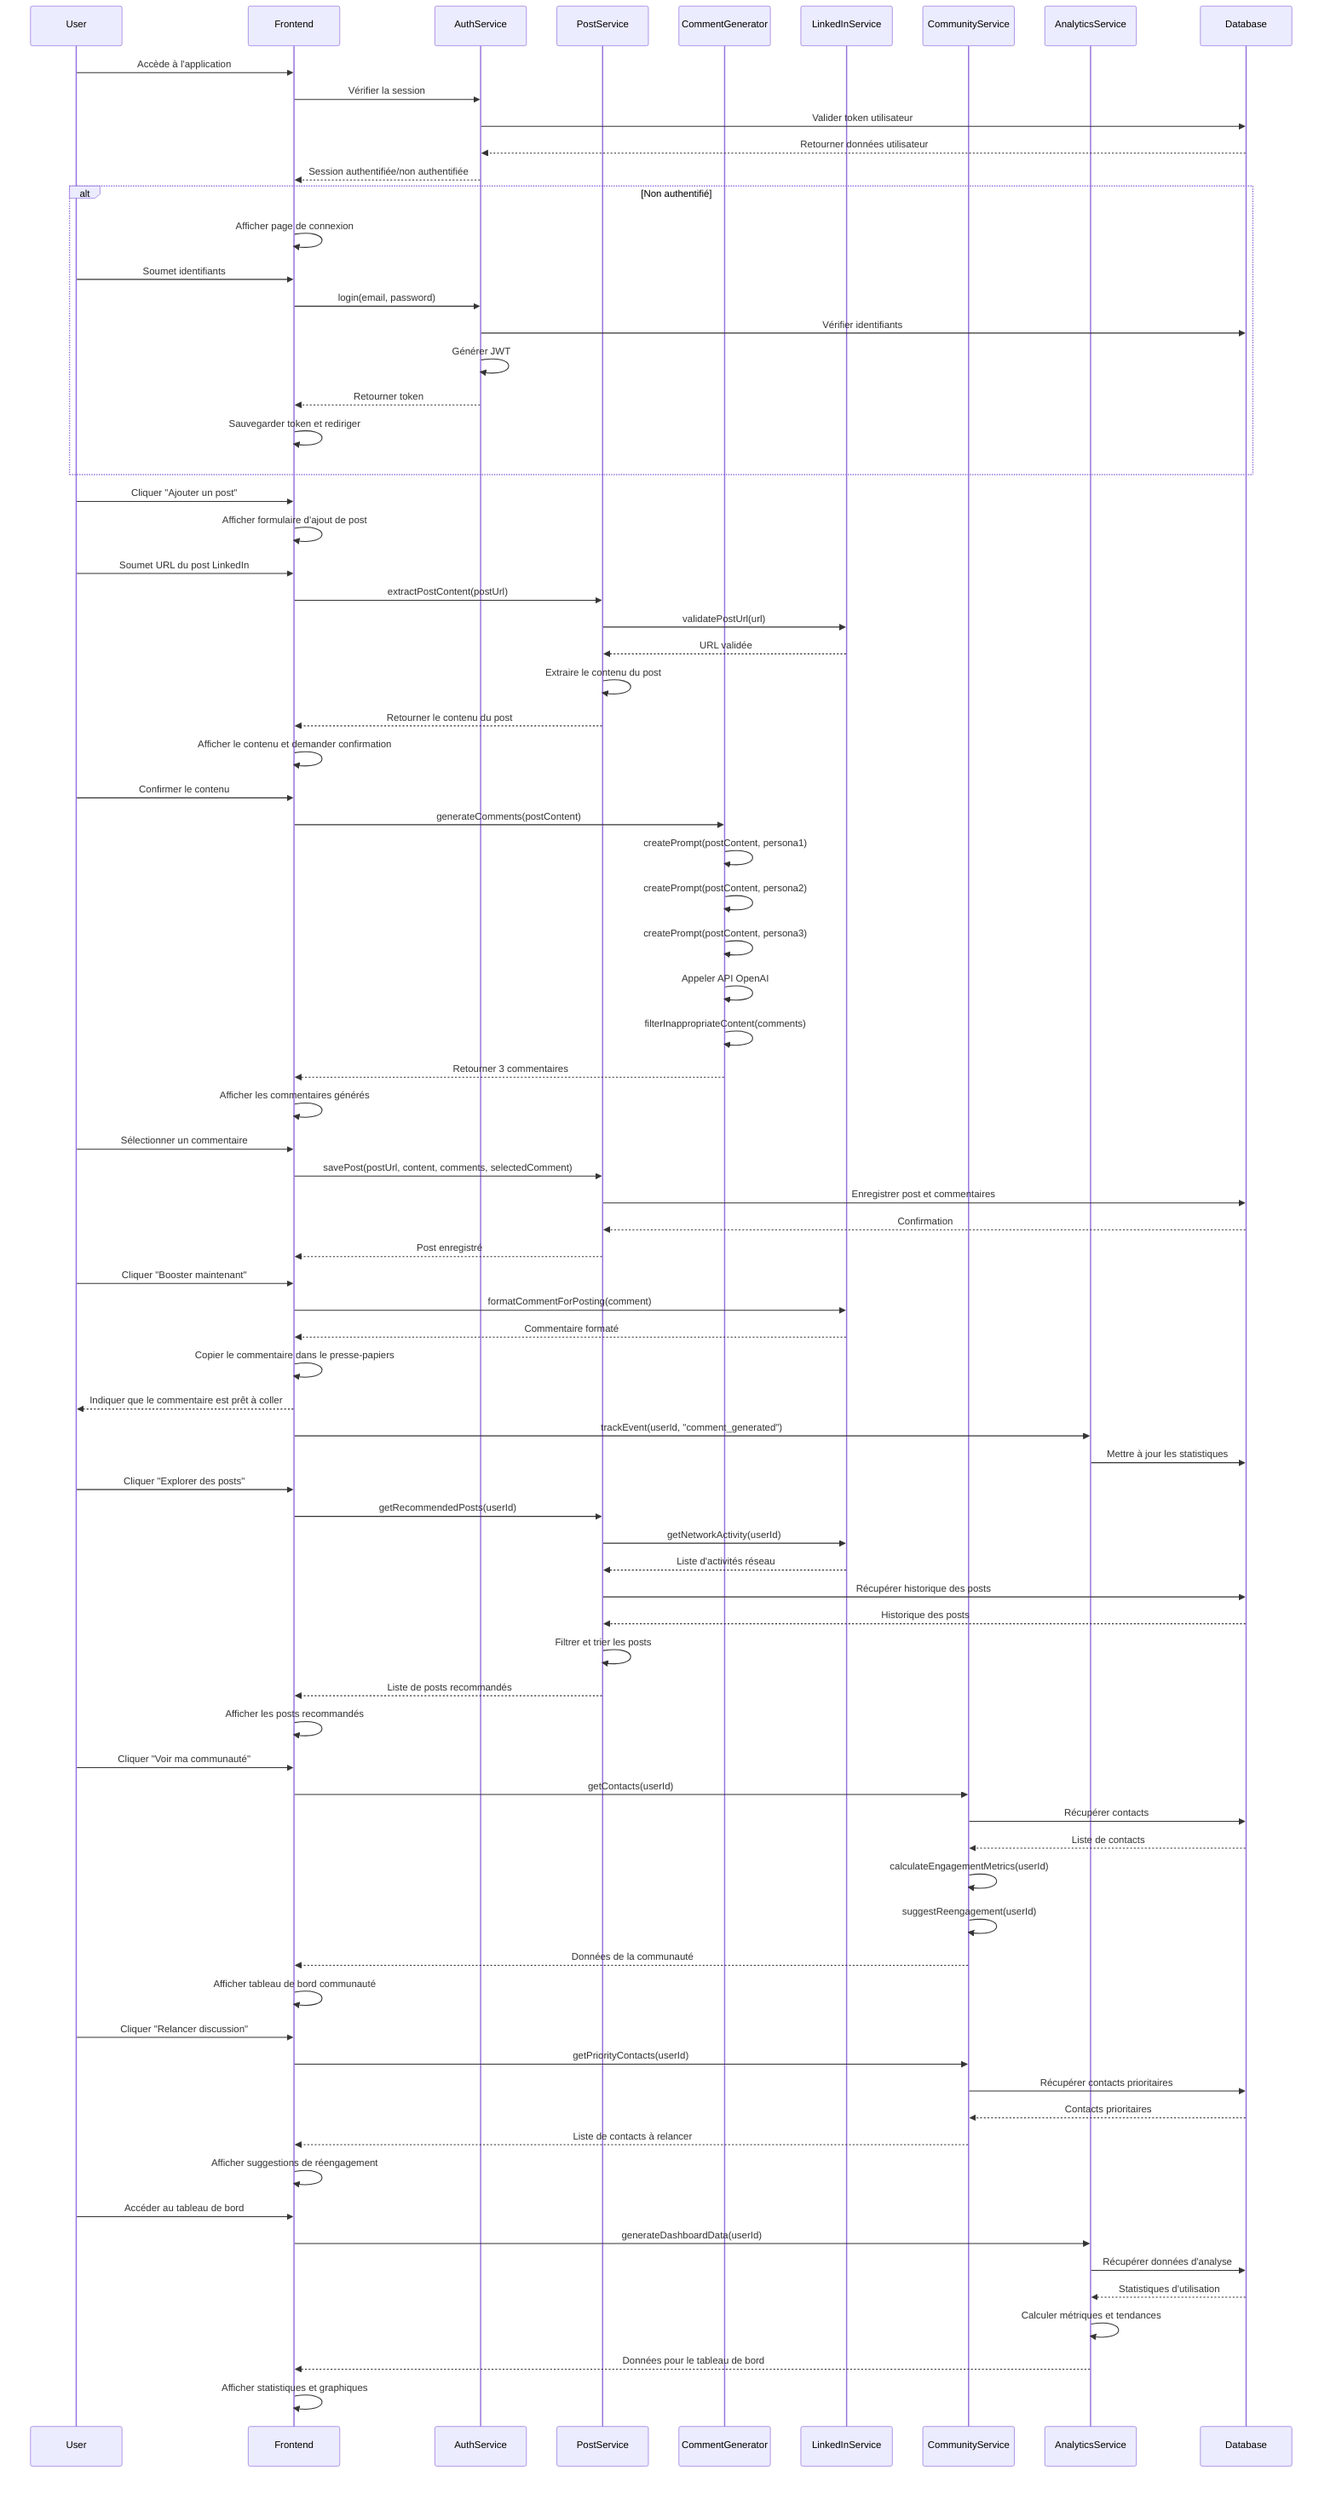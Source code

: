 sequenceDiagram
    participant User
    participant Frontend
    participant AuthService
    participant PostService
    participant CommentGenerator
    participant LinkedInService
    participant CommunityService
    participant AnalyticsService
    participant DB as Database

    %% Initialization and Authentication Flow
    User->>Frontend: Accède à l'application
    Frontend->>AuthService: Vérifier la session
    AuthService->>DB: Valider token utilisateur
    DB-->>AuthService: Retourner données utilisateur
    AuthService-->>Frontend: Session authentifiée/non authentifiée
    
    alt Non authentifié
        Frontend->>Frontend: Afficher page de connexion
        User->>Frontend: Soumet identifiants
        Frontend->>AuthService: login(email, password)
        AuthService->>DB: Vérifier identifiants
        AuthService->>AuthService: Générer JWT
        AuthService-->>Frontend: Retourner token
        Frontend->>Frontend: Sauvegarder token et rediriger
    end

    %% Add Post Flow
    User->>Frontend: Cliquer "Ajouter un post"
    Frontend->>Frontend: Afficher formulaire d'ajout de post
    User->>Frontend: Soumet URL du post LinkedIn
    Frontend->>PostService: extractPostContent(postUrl)
    PostService->>LinkedInService: validatePostUrl(url)
    LinkedInService-->>PostService: URL validée
    PostService->>PostService: Extraire le contenu du post
    PostService-->>Frontend: Retourner le contenu du post
    Frontend->>Frontend: Afficher le contenu et demander confirmation
    User->>Frontend: Confirmer le contenu
    Frontend->>CommentGenerator: generateComments(postContent)
    
    %% Comment Generation Flow
    CommentGenerator->>CommentGenerator: createPrompt(postContent, persona1)
    CommentGenerator->>CommentGenerator: createPrompt(postContent, persona2)
    CommentGenerator->>CommentGenerator: createPrompt(postContent, persona3)
    CommentGenerator->>CommentGenerator: Appeler API OpenAI
    CommentGenerator->>CommentGenerator: filterInappropriateContent(comments)
    CommentGenerator-->>Frontend: Retourner 3 commentaires
    Frontend->>Frontend: Afficher les commentaires générés
    
    %% Comment Selection Flow
    User->>Frontend: Sélectionner un commentaire
    Frontend->>PostService: savePost(postUrl, content, comments, selectedComment)
    PostService->>DB: Enregistrer post et commentaires
    DB-->>PostService: Confirmation
    PostService-->>Frontend: Post enregistré
    
    %% Comment Posting Flow
    User->>Frontend: Cliquer "Booster maintenant"
    Frontend->>LinkedInService: formatCommentForPosting(comment)
    LinkedInService-->>Frontend: Commentaire formaté
    Frontend->>Frontend: Copier le commentaire dans le presse-papiers
    Frontend-->>User: Indiquer que le commentaire est prêt à coller
    
    %% Analytics Update Flow
    Frontend->>AnalyticsService: trackEvent(userId, "comment_generated")
    AnalyticsService->>DB: Mettre à jour les statistiques
    
    %% Explore Posts Flow
    User->>Frontend: Cliquer "Explorer des posts"
    Frontend->>PostService: getRecommendedPosts(userId)
    PostService->>LinkedInService: getNetworkActivity(userId)
    LinkedInService-->>PostService: Liste d'activités réseau
    PostService->>DB: Récupérer historique des posts
    DB-->>PostService: Historique des posts
    PostService->>PostService: Filtrer et trier les posts
    PostService-->>Frontend: Liste de posts recommandés
    Frontend->>Frontend: Afficher les posts recommandés
    
    %% Community Management Flow
    User->>Frontend: Cliquer "Voir ma communauté"
    Frontend->>CommunityService: getContacts(userId)
    CommunityService->>DB: Récupérer contacts
    DB-->>CommunityService: Liste de contacts
    CommunityService->>CommunityService: calculateEngagementMetrics(userId)
    CommunityService->>CommunityService: suggestReengagement(userId)
    CommunityService-->>Frontend: Données de la communauté
    Frontend->>Frontend: Afficher tableau de bord communauté
    
    %% Reengagement Flow
    User->>Frontend: Cliquer "Relancer discussion"
    Frontend->>CommunityService: getPriorityContacts(userId)
    CommunityService->>DB: Récupérer contacts prioritaires
    DB-->>CommunityService: Contacts prioritaires
    CommunityService-->>Frontend: Liste de contacts à relancer
    Frontend->>Frontend: Afficher suggestions de réengagement
    
    %% Dashboard Update Flow
    User->>Frontend: Accéder au tableau de bord
    Frontend->>AnalyticsService: generateDashboardData(userId)
    AnalyticsService->>DB: Récupérer données d'analyse
    DB-->>AnalyticsService: Statistiques d'utilisation
    AnalyticsService->>AnalyticsService: Calculer métriques et tendances
    AnalyticsService-->>Frontend: Données pour le tableau de bord
    Frontend->>Frontend: Afficher statistiques et graphiques